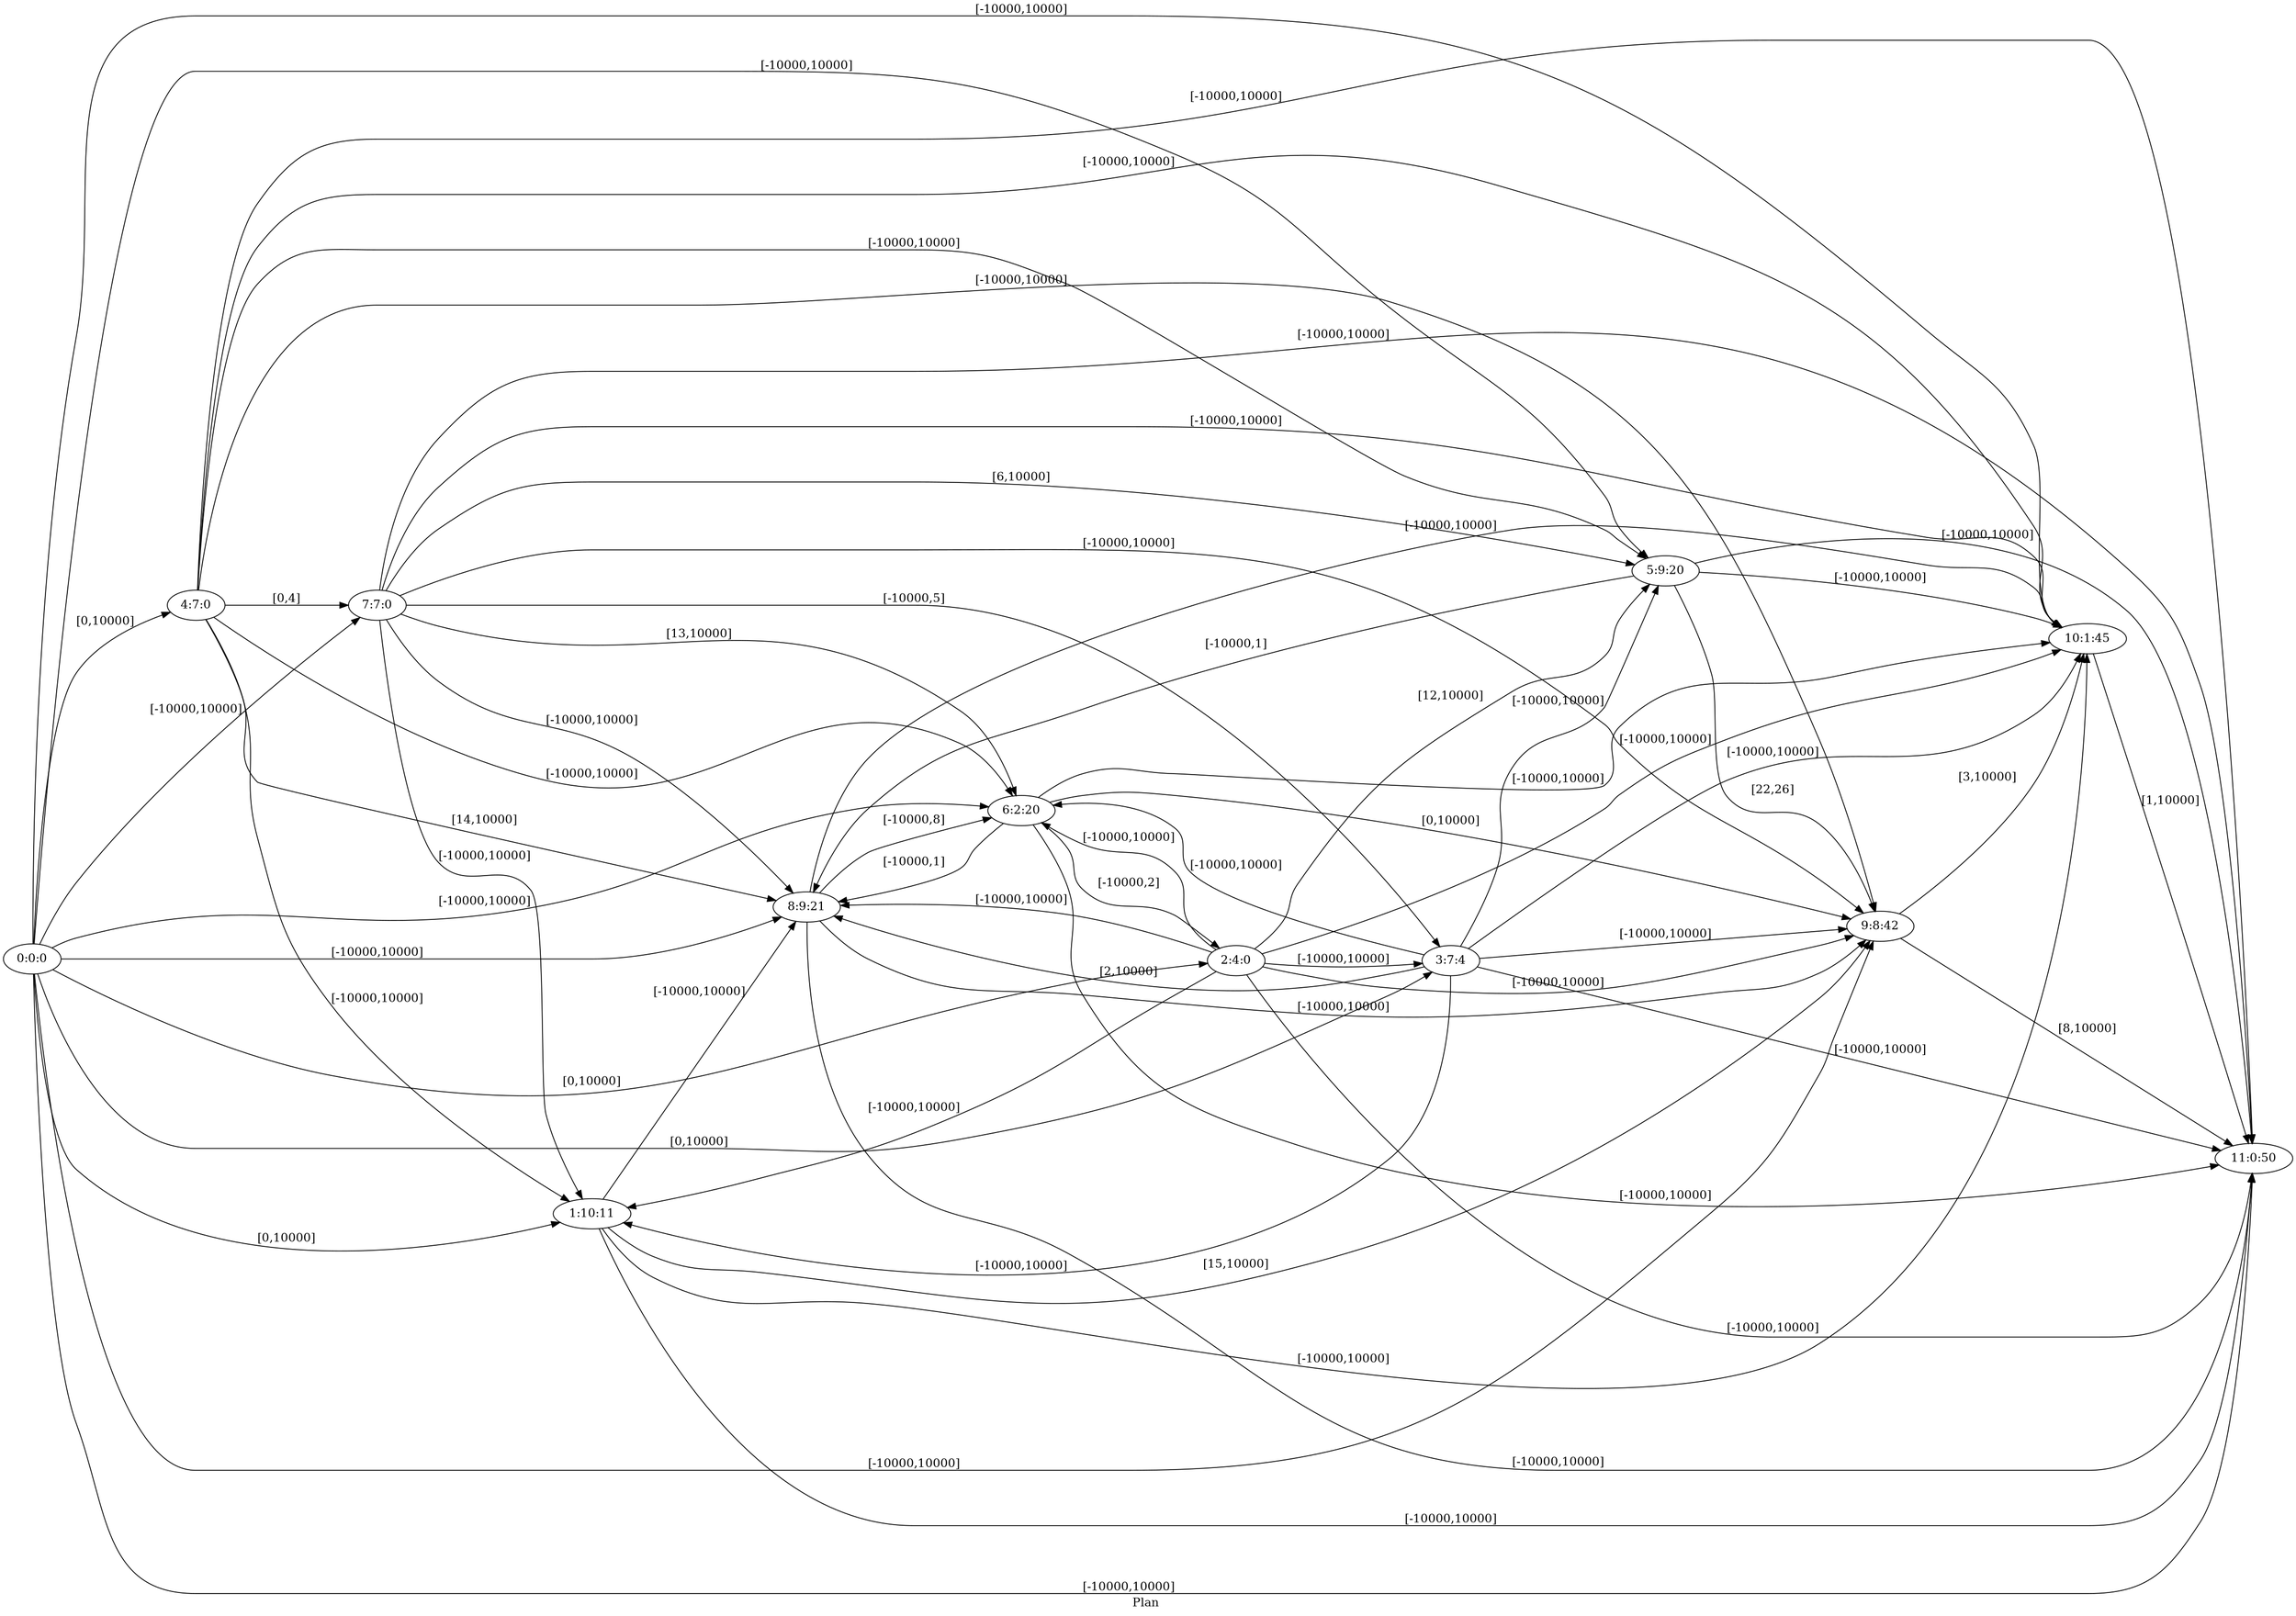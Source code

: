 digraph G {
 rankdir = LR;
 nodesep = .45; 
 size = 30;
label="Plan ";
 fldt = 0.679261;
"0:0:0"->"1:10:11"[ label = "[0,10000]"];
"0:0:0"->"2:4:0"[ label = "[0,10000]"];
"0:0:0"->"3:7:4"[ label = "[0,10000]"];
"0:0:0"->"4:7:0"[ label = "[0,10000]"];
"0:0:0"->"5:9:20"[ label = "[-10000,10000]"];
"0:0:0"->"6:2:20"[ label = "[-10000,10000]"];
"0:0:0"->"7:7:0"[ label = "[-10000,10000]"];
"0:0:0"->"8:9:21"[ label = "[-10000,10000]"];
"0:0:0"->"9:8:42"[ label = "[-10000,10000]"];
"0:0:0"->"10:1:45"[ label = "[-10000,10000]"];
"0:0:0"->"11:0:50"[ label = "[-10000,10000]"];
"1:10:11"->"8:9:21"[ label = "[-10000,10000]"];
"1:10:11"->"9:8:42"[ label = "[15,10000]"];
"1:10:11"->"10:1:45"[ label = "[-10000,10000]"];
"1:10:11"->"11:0:50"[ label = "[-10000,10000]"];
"2:4:0"->"1:10:11"[ label = "[-10000,10000]"];
"2:4:0"->"3:7:4"[ label = "[-10000,10000]"];
"2:4:0"->"5:9:20"[ label = "[12,10000]"];
"2:4:0"->"6:2:20"[ label = "[-10000,10000]"];
"2:4:0"->"8:9:21"[ label = "[-10000,10000]"];
"2:4:0"->"9:8:42"[ label = "[-10000,10000]"];
"2:4:0"->"10:1:45"[ label = "[-10000,10000]"];
"2:4:0"->"11:0:50"[ label = "[-10000,10000]"];
"3:7:4"->"1:10:11"[ label = "[-10000,10000]"];
"3:7:4"->"5:9:20"[ label = "[-10000,10000]"];
"3:7:4"->"6:2:20"[ label = "[-10000,10000]"];
"3:7:4"->"8:9:21"[ label = "[2,10000]"];
"3:7:4"->"9:8:42"[ label = "[-10000,10000]"];
"3:7:4"->"10:1:45"[ label = "[-10000,10000]"];
"3:7:4"->"11:0:50"[ label = "[-10000,10000]"];
"4:7:0"->"1:10:11"[ label = "[-10000,10000]"];
"4:7:0"->"5:9:20"[ label = "[-10000,10000]"];
"4:7:0"->"6:2:20"[ label = "[-10000,10000]"];
"4:7:0"->"7:7:0"[ label = "[0,4]"];
"4:7:0"->"8:9:21"[ label = "[14,10000]"];
"4:7:0"->"9:8:42"[ label = "[-10000,10000]"];
"4:7:0"->"10:1:45"[ label = "[-10000,10000]"];
"4:7:0"->"11:0:50"[ label = "[-10000,10000]"];
"5:9:20"->"8:9:21"[ label = "[-10000,1]"];
"5:9:20"->"9:8:42"[ label = "[22,26]"];
"5:9:20"->"10:1:45"[ label = "[-10000,10000]"];
"5:9:20"->"11:0:50"[ label = "[-10000,10000]"];
"6:2:20"->"2:4:0"[ label = "[-10000,2]"];
"6:2:20"->"8:9:21"[ label = "[-10000,1]"];
"6:2:20"->"9:8:42"[ label = "[0,10000]"];
"6:2:20"->"10:1:45"[ label = "[-10000,10000]"];
"6:2:20"->"11:0:50"[ label = "[-10000,10000]"];
"7:7:0"->"1:10:11"[ label = "[-10000,10000]"];
"7:7:0"->"3:7:4"[ label = "[-10000,5]"];
"7:7:0"->"5:9:20"[ label = "[6,10000]"];
"7:7:0"->"6:2:20"[ label = "[13,10000]"];
"7:7:0"->"8:9:21"[ label = "[-10000,10000]"];
"7:7:0"->"9:8:42"[ label = "[-10000,10000]"];
"7:7:0"->"10:1:45"[ label = "[-10000,10000]"];
"7:7:0"->"11:0:50"[ label = "[-10000,10000]"];
"8:9:21"->"6:2:20"[ label = "[-10000,8]"];
"8:9:21"->"9:8:42"[ label = "[-10000,10000]"];
"8:9:21"->"10:1:45"[ label = "[-10000,10000]"];
"8:9:21"->"11:0:50"[ label = "[-10000,10000]"];
"9:8:42"->"10:1:45"[ label = "[3,10000]"];
"9:8:42"->"11:0:50"[ label = "[8,10000]"];
"10:1:45"->"11:0:50"[ label = "[1,10000]"];
}
